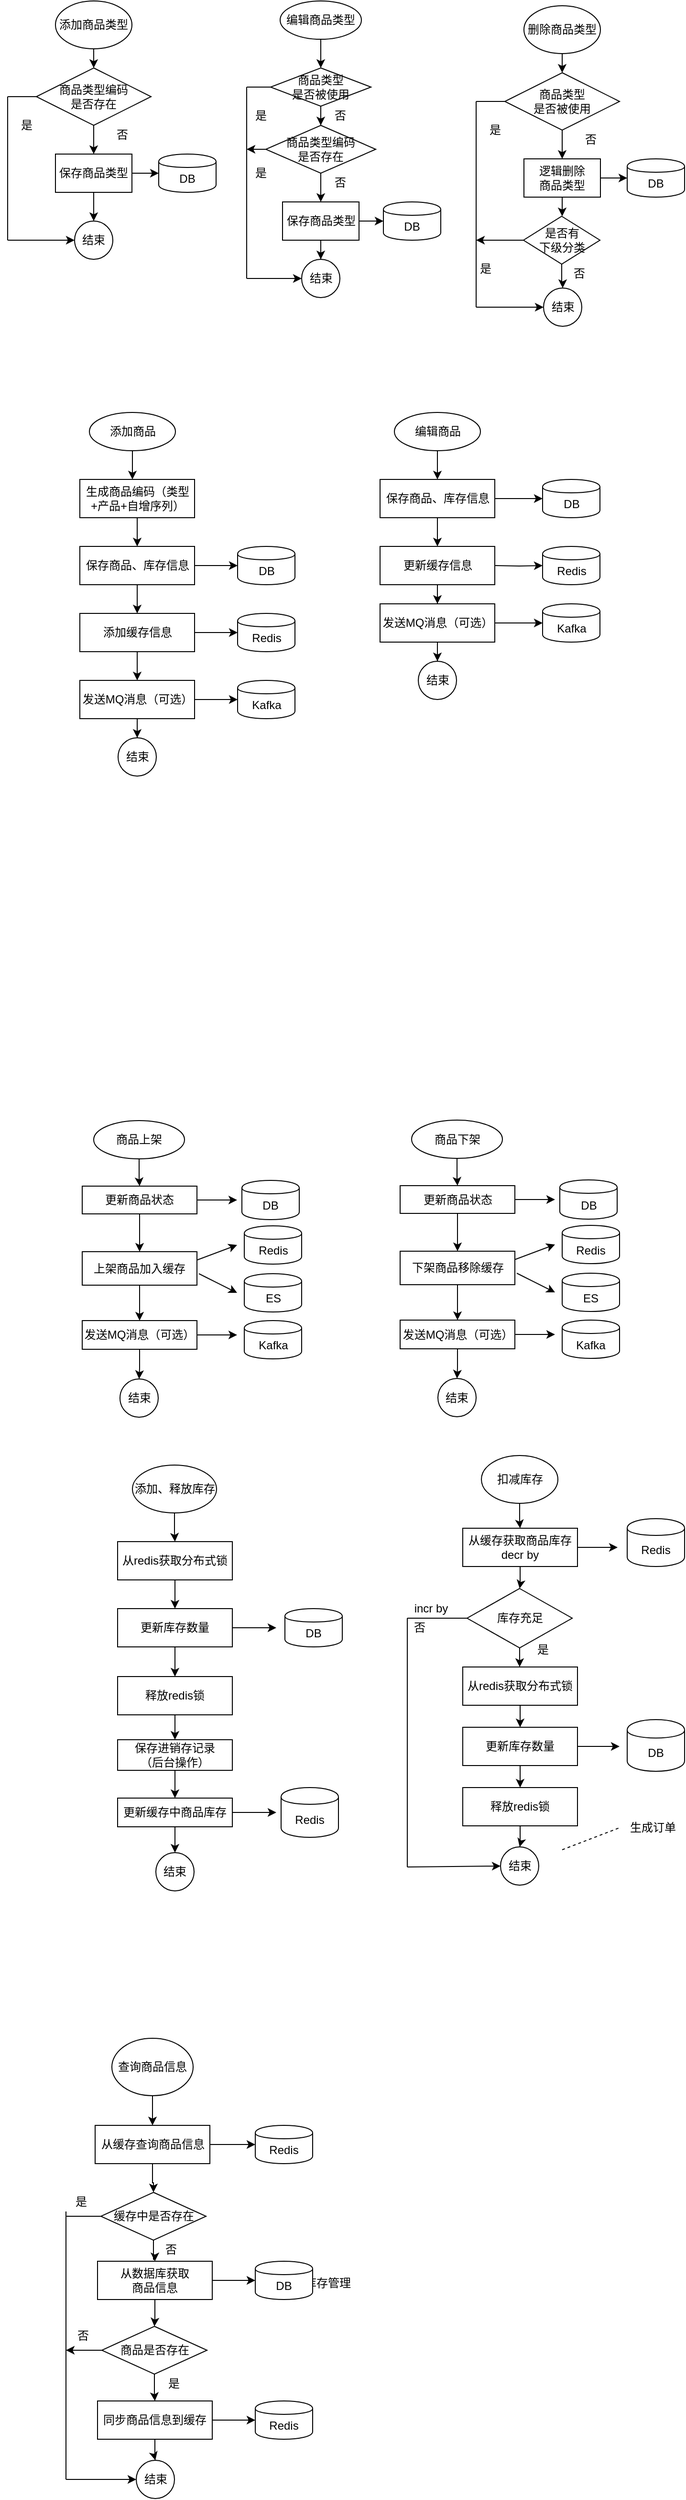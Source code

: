 <mxfile version="12.4.3" type="github" pages="1">
  <diagram id="3cYB_InZ-CpuRBHMG3al" name="Page-1">
    <mxGraphModel dx="868" dy="460" grid="1" gridSize="10" guides="1" tooltips="1" connect="1" arrows="1" fold="1" page="1" pageScale="1" pageWidth="827" pageHeight="1169" math="0" shadow="0">
      <root>
        <mxCell id="0"/>
        <mxCell id="1" parent="0"/>
        <mxCell id="PQt3_hAn9UpPP6wbzQMd-11" style="edgeStyle=orthogonalEdgeStyle;rounded=0;orthogonalLoop=1;jettySize=auto;html=1;exitX=0.5;exitY=1;exitDx=0;exitDy=0;entryX=0.5;entryY=0;entryDx=0;entryDy=0;" parent="1" edge="1">
          <mxGeometry relative="1" as="geometry">
            <mxPoint x="150.5" y="500" as="sourcePoint"/>
            <mxPoint x="150.5" y="530" as="targetPoint"/>
          </mxGeometry>
        </mxCell>
        <mxCell id="PQt3_hAn9UpPP6wbzQMd-4" value="添加商品" style="ellipse;whiteSpace=wrap;html=1;" parent="1" vertex="1">
          <mxGeometry x="105.5" y="460" width="90" height="40" as="geometry"/>
        </mxCell>
        <mxCell id="PQt3_hAn9UpPP6wbzQMd-20" style="edgeStyle=orthogonalEdgeStyle;rounded=0;orthogonalLoop=1;jettySize=auto;html=1;entryX=0;entryY=0.5;entryDx=0;entryDy=0;" parent="1" source="PQt3_hAn9UpPP6wbzQMd-7" target="PQt3_hAn9UpPP6wbzQMd-18" edge="1">
          <mxGeometry relative="1" as="geometry"/>
        </mxCell>
        <mxCell id="PQt3_hAn9UpPP6wbzQMd-22" style="edgeStyle=orthogonalEdgeStyle;rounded=0;orthogonalLoop=1;jettySize=auto;html=1;entryX=0.5;entryY=0;entryDx=0;entryDy=0;" parent="1" source="PQt3_hAn9UpPP6wbzQMd-7" target="PQt3_hAn9UpPP6wbzQMd-8" edge="1">
          <mxGeometry relative="1" as="geometry"/>
        </mxCell>
        <mxCell id="PQt3_hAn9UpPP6wbzQMd-7" value="保存商品、库存信息" style="rounded=0;whiteSpace=wrap;html=1;" parent="1" vertex="1">
          <mxGeometry x="95.5" y="600" width="120" height="40" as="geometry"/>
        </mxCell>
        <mxCell id="PQt3_hAn9UpPP6wbzQMd-21" style="edgeStyle=orthogonalEdgeStyle;rounded=0;orthogonalLoop=1;jettySize=auto;html=1;entryX=0;entryY=0.5;entryDx=0;entryDy=0;" parent="1" source="PQt3_hAn9UpPP6wbzQMd-8" target="PQt3_hAn9UpPP6wbzQMd-19" edge="1">
          <mxGeometry relative="1" as="geometry"/>
        </mxCell>
        <mxCell id="PQt3_hAn9UpPP6wbzQMd-150" style="edgeStyle=orthogonalEdgeStyle;rounded=0;orthogonalLoop=1;jettySize=auto;html=1;entryX=0.5;entryY=0;entryDx=0;entryDy=0;" parent="1" source="PQt3_hAn9UpPP6wbzQMd-8" target="PQt3_hAn9UpPP6wbzQMd-147" edge="1">
          <mxGeometry relative="1" as="geometry"/>
        </mxCell>
        <mxCell id="PQt3_hAn9UpPP6wbzQMd-8" value="添加缓存信息" style="rounded=0;whiteSpace=wrap;html=1;" parent="1" vertex="1">
          <mxGeometry x="95.5" y="670" width="120" height="40" as="geometry"/>
        </mxCell>
        <mxCell id="PQt3_hAn9UpPP6wbzQMd-9" value="结束" style="ellipse;whiteSpace=wrap;html=1;aspect=fixed;" parent="1" vertex="1">
          <mxGeometry x="135.5" y="800" width="40" height="40" as="geometry"/>
        </mxCell>
        <mxCell id="PQt3_hAn9UpPP6wbzQMd-18" value="DB" style="shape=cylinder;whiteSpace=wrap;html=1;boundedLbl=1;backgroundOutline=1;" parent="1" vertex="1">
          <mxGeometry x="260.5" y="600" width="60" height="40" as="geometry"/>
        </mxCell>
        <mxCell id="PQt3_hAn9UpPP6wbzQMd-19" value="Redis" style="shape=cylinder;whiteSpace=wrap;html=1;boundedLbl=1;backgroundOutline=1;" parent="1" vertex="1">
          <mxGeometry x="260.5" y="670" width="60" height="40" as="geometry"/>
        </mxCell>
        <mxCell id="PQt3_hAn9UpPP6wbzQMd-38" style="edgeStyle=orthogonalEdgeStyle;rounded=0;orthogonalLoop=1;jettySize=auto;html=1;exitX=0.5;exitY=1;exitDx=0;exitDy=0;entryX=0.5;entryY=0;entryDx=0;entryDy=0;" parent="1" source="PQt3_hAn9UpPP6wbzQMd-24" target="PQt3_hAn9UpPP6wbzQMd-25" edge="1">
          <mxGeometry relative="1" as="geometry"/>
        </mxCell>
        <mxCell id="PQt3_hAn9UpPP6wbzQMd-24" value="添加商品类型" style="ellipse;whiteSpace=wrap;html=1;" parent="1" vertex="1">
          <mxGeometry x="70" y="30" width="80" height="50" as="geometry"/>
        </mxCell>
        <mxCell id="PQt3_hAn9UpPP6wbzQMd-39" style="edgeStyle=orthogonalEdgeStyle;rounded=0;orthogonalLoop=1;jettySize=auto;html=1;entryX=0.5;entryY=0;entryDx=0;entryDy=0;" parent="1" source="PQt3_hAn9UpPP6wbzQMd-25" target="PQt3_hAn9UpPP6wbzQMd-28" edge="1">
          <mxGeometry relative="1" as="geometry"/>
        </mxCell>
        <mxCell id="PQt3_hAn9UpPP6wbzQMd-25" value="商品类型编码&lt;br&gt;是否存在" style="rhombus;whiteSpace=wrap;html=1;" parent="1" vertex="1">
          <mxGeometry x="50" y="100" width="120" height="60" as="geometry"/>
        </mxCell>
        <mxCell id="PQt3_hAn9UpPP6wbzQMd-40" style="edgeStyle=orthogonalEdgeStyle;rounded=0;orthogonalLoop=1;jettySize=auto;html=1;entryX=0.5;entryY=0;entryDx=0;entryDy=0;" parent="1" source="PQt3_hAn9UpPP6wbzQMd-28" target="PQt3_hAn9UpPP6wbzQMd-30" edge="1">
          <mxGeometry relative="1" as="geometry"/>
        </mxCell>
        <mxCell id="PQt3_hAn9UpPP6wbzQMd-50" style="edgeStyle=orthogonalEdgeStyle;rounded=0;orthogonalLoop=1;jettySize=auto;html=1;entryX=0;entryY=0.5;entryDx=0;entryDy=0;" parent="1" source="PQt3_hAn9UpPP6wbzQMd-28" target="PQt3_hAn9UpPP6wbzQMd-29" edge="1">
          <mxGeometry relative="1" as="geometry"/>
        </mxCell>
        <mxCell id="PQt3_hAn9UpPP6wbzQMd-28" value="保存商品类型" style="rounded=0;whiteSpace=wrap;html=1;" parent="1" vertex="1">
          <mxGeometry x="70" y="190" width="80" height="40" as="geometry"/>
        </mxCell>
        <mxCell id="PQt3_hAn9UpPP6wbzQMd-29" value="DB" style="shape=cylinder;whiteSpace=wrap;html=1;boundedLbl=1;backgroundOutline=1;" parent="1" vertex="1">
          <mxGeometry x="178" y="190" width="60" height="40" as="geometry"/>
        </mxCell>
        <mxCell id="PQt3_hAn9UpPP6wbzQMd-30" value="结束" style="ellipse;whiteSpace=wrap;html=1;aspect=fixed;" parent="1" vertex="1">
          <mxGeometry x="90" y="260" width="40" height="40" as="geometry"/>
        </mxCell>
        <mxCell id="PQt3_hAn9UpPP6wbzQMd-58" style="edgeStyle=orthogonalEdgeStyle;rounded=0;orthogonalLoop=1;jettySize=auto;html=1;entryX=0.5;entryY=0;entryDx=0;entryDy=0;" parent="1" source="PQt3_hAn9UpPP6wbzQMd-31" target="PQt3_hAn9UpPP6wbzQMd-32" edge="1">
          <mxGeometry relative="1" as="geometry"/>
        </mxCell>
        <mxCell id="PQt3_hAn9UpPP6wbzQMd-31" value="编辑商品类型" style="ellipse;whiteSpace=wrap;html=1;" parent="1" vertex="1">
          <mxGeometry x="305" y="30" width="85" height="40" as="geometry"/>
        </mxCell>
        <mxCell id="PQt3_hAn9UpPP6wbzQMd-59" style="edgeStyle=orthogonalEdgeStyle;rounded=0;orthogonalLoop=1;jettySize=auto;html=1;" parent="1" source="PQt3_hAn9UpPP6wbzQMd-32" target="PQt3_hAn9UpPP6wbzQMd-51" edge="1">
          <mxGeometry relative="1" as="geometry"/>
        </mxCell>
        <mxCell id="PQt3_hAn9UpPP6wbzQMd-32" value="商品类型&lt;br&gt;是否被使用" style="rhombus;whiteSpace=wrap;html=1;" parent="1" vertex="1">
          <mxGeometry x="295" y="100" width="105" height="40" as="geometry"/>
        </mxCell>
        <mxCell id="PQt3_hAn9UpPP6wbzQMd-42" value="" style="endArrow=none;html=1;" parent="1" edge="1">
          <mxGeometry width="50" height="50" relative="1" as="geometry">
            <mxPoint x="20" y="130" as="sourcePoint"/>
            <mxPoint x="50" y="130" as="targetPoint"/>
          </mxGeometry>
        </mxCell>
        <mxCell id="PQt3_hAn9UpPP6wbzQMd-43" value="" style="endArrow=none;html=1;" parent="1" edge="1">
          <mxGeometry width="50" height="50" relative="1" as="geometry">
            <mxPoint x="20" y="280" as="sourcePoint"/>
            <mxPoint x="20" y="130" as="targetPoint"/>
          </mxGeometry>
        </mxCell>
        <mxCell id="PQt3_hAn9UpPP6wbzQMd-45" value="" style="endArrow=classic;html=1;entryX=0;entryY=0.5;entryDx=0;entryDy=0;" parent="1" target="PQt3_hAn9UpPP6wbzQMd-30" edge="1">
          <mxGeometry width="50" height="50" relative="1" as="geometry">
            <mxPoint x="20" y="280" as="sourcePoint"/>
            <mxPoint x="90" y="290" as="targetPoint"/>
          </mxGeometry>
        </mxCell>
        <mxCell id="PQt3_hAn9UpPP6wbzQMd-48" value="是" style="text;html=1;strokeColor=none;fillColor=none;align=center;verticalAlign=middle;whiteSpace=wrap;rounded=0;" parent="1" vertex="1">
          <mxGeometry x="20" y="150" width="40" height="20" as="geometry"/>
        </mxCell>
        <mxCell id="PQt3_hAn9UpPP6wbzQMd-49" value="否" style="text;html=1;strokeColor=none;fillColor=none;align=center;verticalAlign=middle;whiteSpace=wrap;rounded=0;" parent="1" vertex="1">
          <mxGeometry x="120" y="160" width="40" height="20" as="geometry"/>
        </mxCell>
        <mxCell id="PQt3_hAn9UpPP6wbzQMd-63" style="edgeStyle=orthogonalEdgeStyle;rounded=0;orthogonalLoop=1;jettySize=auto;html=1;entryX=0.5;entryY=0;entryDx=0;entryDy=0;" parent="1" source="PQt3_hAn9UpPP6wbzQMd-51" target="PQt3_hAn9UpPP6wbzQMd-54" edge="1">
          <mxGeometry relative="1" as="geometry"/>
        </mxCell>
        <mxCell id="PQt3_hAn9UpPP6wbzQMd-51" value="商品类型编码&lt;br&gt;是否存在" style="rhombus;whiteSpace=wrap;html=1;" parent="1" vertex="1">
          <mxGeometry x="290" y="160" width="115" height="50" as="geometry"/>
        </mxCell>
        <mxCell id="PQt3_hAn9UpPP6wbzQMd-64" style="edgeStyle=orthogonalEdgeStyle;rounded=0;orthogonalLoop=1;jettySize=auto;html=1;entryX=0;entryY=0.5;entryDx=0;entryDy=0;" parent="1" source="PQt3_hAn9UpPP6wbzQMd-54" target="PQt3_hAn9UpPP6wbzQMd-55" edge="1">
          <mxGeometry relative="1" as="geometry"/>
        </mxCell>
        <mxCell id="PQt3_hAn9UpPP6wbzQMd-65" style="edgeStyle=orthogonalEdgeStyle;rounded=0;orthogonalLoop=1;jettySize=auto;html=1;entryX=0.5;entryY=0;entryDx=0;entryDy=0;" parent="1" source="PQt3_hAn9UpPP6wbzQMd-54" target="PQt3_hAn9UpPP6wbzQMd-56" edge="1">
          <mxGeometry relative="1" as="geometry"/>
        </mxCell>
        <mxCell id="PQt3_hAn9UpPP6wbzQMd-54" value="保存商品类型" style="rounded=0;whiteSpace=wrap;html=1;" parent="1" vertex="1">
          <mxGeometry x="307.5" y="240" width="80" height="40" as="geometry"/>
        </mxCell>
        <mxCell id="PQt3_hAn9UpPP6wbzQMd-55" value="DB" style="shape=cylinder;whiteSpace=wrap;html=1;boundedLbl=1;backgroundOutline=1;" parent="1" vertex="1">
          <mxGeometry x="413" y="240" width="60" height="40" as="geometry"/>
        </mxCell>
        <mxCell id="PQt3_hAn9UpPP6wbzQMd-56" value="结束" style="ellipse;whiteSpace=wrap;html=1;aspect=fixed;" parent="1" vertex="1">
          <mxGeometry x="327.5" y="300" width="40" height="40" as="geometry"/>
        </mxCell>
        <mxCell id="PQt3_hAn9UpPP6wbzQMd-68" value="" style="endArrow=none;html=1;entryX=0;entryY=0.5;entryDx=0;entryDy=0;" parent="1" target="PQt3_hAn9UpPP6wbzQMd-32" edge="1">
          <mxGeometry width="50" height="50" relative="1" as="geometry">
            <mxPoint x="270" y="120" as="sourcePoint"/>
            <mxPoint x="300" y="110" as="targetPoint"/>
          </mxGeometry>
        </mxCell>
        <mxCell id="PQt3_hAn9UpPP6wbzQMd-69" value="" style="endArrow=none;html=1;" parent="1" edge="1">
          <mxGeometry width="50" height="50" relative="1" as="geometry">
            <mxPoint x="270" y="320" as="sourcePoint"/>
            <mxPoint x="270" y="120" as="targetPoint"/>
          </mxGeometry>
        </mxCell>
        <mxCell id="PQt3_hAn9UpPP6wbzQMd-70" value="" style="endArrow=classic;html=1;entryX=0;entryY=0.5;entryDx=0;entryDy=0;" parent="1" target="PQt3_hAn9UpPP6wbzQMd-56" edge="1">
          <mxGeometry width="50" height="50" relative="1" as="geometry">
            <mxPoint x="270" y="320" as="sourcePoint"/>
            <mxPoint x="300" y="350" as="targetPoint"/>
          </mxGeometry>
        </mxCell>
        <mxCell id="PQt3_hAn9UpPP6wbzQMd-71" value="是" style="text;html=1;strokeColor=none;fillColor=none;align=center;verticalAlign=middle;whiteSpace=wrap;rounded=0;" parent="1" vertex="1">
          <mxGeometry x="265" y="140" width="40" height="20" as="geometry"/>
        </mxCell>
        <mxCell id="PQt3_hAn9UpPP6wbzQMd-72" value="" style="endArrow=classic;html=1;exitX=0;exitY=0.5;exitDx=0;exitDy=0;" parent="1" source="PQt3_hAn9UpPP6wbzQMd-51" edge="1">
          <mxGeometry width="50" height="50" relative="1" as="geometry">
            <mxPoint x="210" y="340" as="sourcePoint"/>
            <mxPoint x="270" y="185" as="targetPoint"/>
          </mxGeometry>
        </mxCell>
        <mxCell id="PQt3_hAn9UpPP6wbzQMd-73" value="是" style="text;html=1;strokeColor=none;fillColor=none;align=center;verticalAlign=middle;whiteSpace=wrap;rounded=0;" parent="1" vertex="1">
          <mxGeometry x="265" y="200" width="40" height="20" as="geometry"/>
        </mxCell>
        <mxCell id="PQt3_hAn9UpPP6wbzQMd-74" value="否" style="text;html=1;strokeColor=none;fillColor=none;align=center;verticalAlign=middle;whiteSpace=wrap;rounded=0;" parent="1" vertex="1">
          <mxGeometry x="347.5" y="140" width="40" height="20" as="geometry"/>
        </mxCell>
        <mxCell id="PQt3_hAn9UpPP6wbzQMd-75" value="否" style="text;html=1;strokeColor=none;fillColor=none;align=center;verticalAlign=middle;whiteSpace=wrap;rounded=0;" parent="1" vertex="1">
          <mxGeometry x="347.5" y="210" width="40" height="20" as="geometry"/>
        </mxCell>
        <mxCell id="PQt3_hAn9UpPP6wbzQMd-76" style="edgeStyle=orthogonalEdgeStyle;rounded=0;orthogonalLoop=1;jettySize=auto;html=1;exitX=0.5;exitY=1;exitDx=0;exitDy=0;entryX=0.5;entryY=0;entryDx=0;entryDy=0;" parent="1" source="PQt3_hAn9UpPP6wbzQMd-77" target="PQt3_hAn9UpPP6wbzQMd-79" edge="1">
          <mxGeometry relative="1" as="geometry"/>
        </mxCell>
        <mxCell id="PQt3_hAn9UpPP6wbzQMd-77" value="删除商品类型" style="ellipse;whiteSpace=wrap;html=1;" parent="1" vertex="1">
          <mxGeometry x="560" y="35" width="80" height="50" as="geometry"/>
        </mxCell>
        <mxCell id="PQt3_hAn9UpPP6wbzQMd-78" style="edgeStyle=orthogonalEdgeStyle;rounded=0;orthogonalLoop=1;jettySize=auto;html=1;entryX=0.5;entryY=0;entryDx=0;entryDy=0;" parent="1" source="PQt3_hAn9UpPP6wbzQMd-79" target="PQt3_hAn9UpPP6wbzQMd-82" edge="1">
          <mxGeometry relative="1" as="geometry"/>
        </mxCell>
        <mxCell id="PQt3_hAn9UpPP6wbzQMd-79" value="商品类型&lt;br&gt;是否被使用" style="rhombus;whiteSpace=wrap;html=1;" parent="1" vertex="1">
          <mxGeometry x="540" y="105" width="120" height="60" as="geometry"/>
        </mxCell>
        <mxCell id="PQt3_hAn9UpPP6wbzQMd-81" style="edgeStyle=orthogonalEdgeStyle;rounded=0;orthogonalLoop=1;jettySize=auto;html=1;entryX=0;entryY=0.5;entryDx=0;entryDy=0;" parent="1" source="PQt3_hAn9UpPP6wbzQMd-82" target="PQt3_hAn9UpPP6wbzQMd-83" edge="1">
          <mxGeometry relative="1" as="geometry"/>
        </mxCell>
        <mxCell id="ieRYBS59yE_3dTGV9-qu-7" style="edgeStyle=orthogonalEdgeStyle;rounded=0;orthogonalLoop=1;jettySize=auto;html=1;entryX=0.5;entryY=0;entryDx=0;entryDy=0;" edge="1" parent="1" source="PQt3_hAn9UpPP6wbzQMd-82" target="ieRYBS59yE_3dTGV9-qu-1">
          <mxGeometry relative="1" as="geometry"/>
        </mxCell>
        <mxCell id="PQt3_hAn9UpPP6wbzQMd-82" value="逻辑删除&lt;br&gt;商品类型" style="rounded=0;whiteSpace=wrap;html=1;" parent="1" vertex="1">
          <mxGeometry x="560" y="195" width="80" height="40" as="geometry"/>
        </mxCell>
        <mxCell id="PQt3_hAn9UpPP6wbzQMd-83" value="DB" style="shape=cylinder;whiteSpace=wrap;html=1;boundedLbl=1;backgroundOutline=1;" parent="1" vertex="1">
          <mxGeometry x="668" y="195" width="60" height="40" as="geometry"/>
        </mxCell>
        <mxCell id="PQt3_hAn9UpPP6wbzQMd-84" value="结束" style="ellipse;whiteSpace=wrap;html=1;aspect=fixed;" parent="1" vertex="1">
          <mxGeometry x="580.5" y="330" width="40" height="40" as="geometry"/>
        </mxCell>
        <mxCell id="PQt3_hAn9UpPP6wbzQMd-85" value="" style="endArrow=none;html=1;" parent="1" edge="1">
          <mxGeometry width="50" height="50" relative="1" as="geometry">
            <mxPoint x="510" y="135" as="sourcePoint"/>
            <mxPoint x="540" y="135" as="targetPoint"/>
          </mxGeometry>
        </mxCell>
        <mxCell id="PQt3_hAn9UpPP6wbzQMd-86" value="" style="endArrow=none;html=1;" parent="1" edge="1">
          <mxGeometry width="50" height="50" relative="1" as="geometry">
            <mxPoint x="510" y="350" as="sourcePoint"/>
            <mxPoint x="510" y="135" as="targetPoint"/>
          </mxGeometry>
        </mxCell>
        <mxCell id="PQt3_hAn9UpPP6wbzQMd-87" value="" style="endArrow=classic;html=1;entryX=0;entryY=0.5;entryDx=0;entryDy=0;" parent="1" target="PQt3_hAn9UpPP6wbzQMd-84" edge="1">
          <mxGeometry width="50" height="50" relative="1" as="geometry">
            <mxPoint x="510" y="350" as="sourcePoint"/>
            <mxPoint x="580" y="295" as="targetPoint"/>
          </mxGeometry>
        </mxCell>
        <mxCell id="PQt3_hAn9UpPP6wbzQMd-88" value="是" style="text;html=1;strokeColor=none;fillColor=none;align=center;verticalAlign=middle;whiteSpace=wrap;rounded=0;" parent="1" vertex="1">
          <mxGeometry x="510" y="155" width="40" height="20" as="geometry"/>
        </mxCell>
        <mxCell id="PQt3_hAn9UpPP6wbzQMd-89" value="否" style="text;html=1;strokeColor=none;fillColor=none;align=center;verticalAlign=middle;whiteSpace=wrap;rounded=0;" parent="1" vertex="1">
          <mxGeometry x="610" y="165" width="40" height="20" as="geometry"/>
        </mxCell>
        <mxCell id="ieRYBS59yE_3dTGV9-qu-11" style="edgeStyle=orthogonalEdgeStyle;rounded=0;orthogonalLoop=1;jettySize=auto;html=1;entryX=0.5;entryY=0;entryDx=0;entryDy=0;" edge="1" parent="1" source="PQt3_hAn9UpPP6wbzQMd-112" target="PQt3_hAn9UpPP6wbzQMd-132">
          <mxGeometry relative="1" as="geometry"/>
        </mxCell>
        <mxCell id="PQt3_hAn9UpPP6wbzQMd-112" value="编辑商品" style="ellipse;whiteSpace=wrap;html=1;" parent="1" vertex="1">
          <mxGeometry x="424.5" y="460" width="90" height="40" as="geometry"/>
        </mxCell>
        <mxCell id="PQt3_hAn9UpPP6wbzQMd-121" style="edgeStyle=orthogonalEdgeStyle;rounded=0;orthogonalLoop=1;jettySize=auto;html=1;entryX=0;entryY=0.5;entryDx=0;entryDy=0;" parent="1" target="PQt3_hAn9UpPP6wbzQMd-126" edge="1">
          <mxGeometry relative="1" as="geometry">
            <mxPoint x="529.5" y="620" as="sourcePoint"/>
          </mxGeometry>
        </mxCell>
        <mxCell id="PQt3_hAn9UpPP6wbzQMd-124" value="结束" style="ellipse;whiteSpace=wrap;html=1;aspect=fixed;" parent="1" vertex="1">
          <mxGeometry x="449.5" y="720" width="40" height="40" as="geometry"/>
        </mxCell>
        <mxCell id="PQt3_hAn9UpPP6wbzQMd-125" value="DB" style="shape=cylinder;whiteSpace=wrap;html=1;boundedLbl=1;backgroundOutline=1;" parent="1" vertex="1">
          <mxGeometry x="579.5" y="530" width="60" height="40" as="geometry"/>
        </mxCell>
        <mxCell id="PQt3_hAn9UpPP6wbzQMd-126" value="Redis" style="shape=cylinder;whiteSpace=wrap;html=1;boundedLbl=1;backgroundOutline=1;" parent="1" vertex="1">
          <mxGeometry x="579.5" y="600" width="60" height="40" as="geometry"/>
        </mxCell>
        <mxCell id="PQt3_hAn9UpPP6wbzQMd-138" style="edgeStyle=orthogonalEdgeStyle;rounded=0;orthogonalLoop=1;jettySize=auto;html=1;entryX=0.5;entryY=0;entryDx=0;entryDy=0;" parent="1" source="PQt3_hAn9UpPP6wbzQMd-132" target="PQt3_hAn9UpPP6wbzQMd-133" edge="1">
          <mxGeometry relative="1" as="geometry"/>
        </mxCell>
        <mxCell id="PQt3_hAn9UpPP6wbzQMd-139" style="edgeStyle=orthogonalEdgeStyle;rounded=0;orthogonalLoop=1;jettySize=auto;html=1;entryX=0;entryY=0.5;entryDx=0;entryDy=0;" parent="1" source="PQt3_hAn9UpPP6wbzQMd-132" target="PQt3_hAn9UpPP6wbzQMd-125" edge="1">
          <mxGeometry relative="1" as="geometry"/>
        </mxCell>
        <mxCell id="PQt3_hAn9UpPP6wbzQMd-132" value="保存商品、库存信息" style="rounded=0;whiteSpace=wrap;html=1;" parent="1" vertex="1">
          <mxGeometry x="409.5" y="530" width="120" height="40" as="geometry"/>
        </mxCell>
        <mxCell id="PQt3_hAn9UpPP6wbzQMd-158" style="edgeStyle=orthogonalEdgeStyle;rounded=0;orthogonalLoop=1;jettySize=auto;html=1;entryX=0.5;entryY=0;entryDx=0;entryDy=0;" parent="1" source="PQt3_hAn9UpPP6wbzQMd-133" target="PQt3_hAn9UpPP6wbzQMd-155" edge="1">
          <mxGeometry relative="1" as="geometry"/>
        </mxCell>
        <mxCell id="PQt3_hAn9UpPP6wbzQMd-133" value="更新缓存信息" style="rounded=0;whiteSpace=wrap;html=1;" parent="1" vertex="1">
          <mxGeometry x="409.5" y="600" width="120" height="40" as="geometry"/>
        </mxCell>
        <mxCell id="PQt3_hAn9UpPP6wbzQMd-149" style="edgeStyle=orthogonalEdgeStyle;rounded=0;orthogonalLoop=1;jettySize=auto;html=1;exitX=1;exitY=0.5;exitDx=0;exitDy=0;entryX=0;entryY=0.5;entryDx=0;entryDy=0;" parent="1" source="PQt3_hAn9UpPP6wbzQMd-147" target="PQt3_hAn9UpPP6wbzQMd-148" edge="1">
          <mxGeometry relative="1" as="geometry"/>
        </mxCell>
        <mxCell id="PQt3_hAn9UpPP6wbzQMd-154" style="edgeStyle=orthogonalEdgeStyle;rounded=0;orthogonalLoop=1;jettySize=auto;html=1;entryX=0.5;entryY=0;entryDx=0;entryDy=0;" parent="1" source="PQt3_hAn9UpPP6wbzQMd-147" target="PQt3_hAn9UpPP6wbzQMd-9" edge="1">
          <mxGeometry relative="1" as="geometry"/>
        </mxCell>
        <mxCell id="PQt3_hAn9UpPP6wbzQMd-147" value="发送MQ消息（可选）" style="rounded=0;whiteSpace=wrap;html=1;" parent="1" vertex="1">
          <mxGeometry x="95.5" y="740" width="120" height="40" as="geometry"/>
        </mxCell>
        <mxCell id="PQt3_hAn9UpPP6wbzQMd-148" value="Kafka" style="shape=cylinder;whiteSpace=wrap;html=1;boundedLbl=1;backgroundOutline=1;" parent="1" vertex="1">
          <mxGeometry x="260.5" y="740" width="60" height="40" as="geometry"/>
        </mxCell>
        <mxCell id="PQt3_hAn9UpPP6wbzQMd-157" style="edgeStyle=orthogonalEdgeStyle;rounded=0;orthogonalLoop=1;jettySize=auto;html=1;entryX=0;entryY=0.5;entryDx=0;entryDy=0;" parent="1" source="PQt3_hAn9UpPP6wbzQMd-155" target="PQt3_hAn9UpPP6wbzQMd-156" edge="1">
          <mxGeometry relative="1" as="geometry"/>
        </mxCell>
        <mxCell id="PQt3_hAn9UpPP6wbzQMd-159" style="edgeStyle=orthogonalEdgeStyle;rounded=0;orthogonalLoop=1;jettySize=auto;html=1;entryX=0.5;entryY=0;entryDx=0;entryDy=0;" parent="1" source="PQt3_hAn9UpPP6wbzQMd-155" target="PQt3_hAn9UpPP6wbzQMd-124" edge="1">
          <mxGeometry relative="1" as="geometry"/>
        </mxCell>
        <mxCell id="PQt3_hAn9UpPP6wbzQMd-155" value="发送MQ消息（可选）" style="rounded=0;whiteSpace=wrap;html=1;" parent="1" vertex="1">
          <mxGeometry x="409.5" y="660" width="120" height="40" as="geometry"/>
        </mxCell>
        <mxCell id="PQt3_hAn9UpPP6wbzQMd-156" value="Kafka" style="shape=cylinder;whiteSpace=wrap;html=1;boundedLbl=1;backgroundOutline=1;" parent="1" vertex="1">
          <mxGeometry x="579.5" y="660" width="60" height="40" as="geometry"/>
        </mxCell>
        <mxCell id="ieRYBS59yE_3dTGV9-qu-15" style="edgeStyle=orthogonalEdgeStyle;rounded=0;orthogonalLoop=1;jettySize=auto;html=1;entryX=0.5;entryY=0;entryDx=0;entryDy=0;" edge="1" parent="1" source="PQt3_hAn9UpPP6wbzQMd-161" target="ieRYBS59yE_3dTGV9-qu-12">
          <mxGeometry relative="1" as="geometry"/>
        </mxCell>
        <mxCell id="PQt3_hAn9UpPP6wbzQMd-161" value="商品上架" style="ellipse;whiteSpace=wrap;html=1;" parent="1" vertex="1">
          <mxGeometry x="110" y="1200" width="95" height="40" as="geometry"/>
        </mxCell>
        <mxCell id="PQt3_hAn9UpPP6wbzQMd-165" value="DB" style="shape=cylinder;whiteSpace=wrap;html=1;boundedLbl=1;backgroundOutline=1;" parent="1" vertex="1">
          <mxGeometry x="265" y="1262.5" width="60" height="41" as="geometry"/>
        </mxCell>
        <mxCell id="PQt3_hAn9UpPP6wbzQMd-166" value="结束" style="ellipse;whiteSpace=wrap;html=1;aspect=fixed;" parent="1" vertex="1">
          <mxGeometry x="137.5" y="1470" width="40" height="40" as="geometry"/>
        </mxCell>
        <mxCell id="ieRYBS59yE_3dTGV9-qu-17" style="edgeStyle=orthogonalEdgeStyle;rounded=0;orthogonalLoop=1;jettySize=auto;html=1;entryX=0.5;entryY=0;entryDx=0;entryDy=0;" edge="1" parent="1" source="PQt3_hAn9UpPP6wbzQMd-200" target="PQt3_hAn9UpPP6wbzQMd-201">
          <mxGeometry relative="1" as="geometry"/>
        </mxCell>
        <mxCell id="PQt3_hAn9UpPP6wbzQMd-200" value="上架商品加入缓存" style="rounded=0;whiteSpace=wrap;html=1;" parent="1" vertex="1">
          <mxGeometry x="98" y="1337" width="120" height="35" as="geometry"/>
        </mxCell>
        <mxCell id="ieRYBS59yE_3dTGV9-qu-18" style="edgeStyle=orthogonalEdgeStyle;rounded=0;orthogonalLoop=1;jettySize=auto;html=1;entryX=0.5;entryY=0;entryDx=0;entryDy=0;" edge="1" parent="1" source="PQt3_hAn9UpPP6wbzQMd-201" target="PQt3_hAn9UpPP6wbzQMd-166">
          <mxGeometry relative="1" as="geometry"/>
        </mxCell>
        <mxCell id="ieRYBS59yE_3dTGV9-qu-20" style="edgeStyle=orthogonalEdgeStyle;rounded=0;orthogonalLoop=1;jettySize=auto;html=1;" edge="1" parent="1" source="PQt3_hAn9UpPP6wbzQMd-201">
          <mxGeometry relative="1" as="geometry">
            <mxPoint x="260" y="1424" as="targetPoint"/>
          </mxGeometry>
        </mxCell>
        <mxCell id="PQt3_hAn9UpPP6wbzQMd-201" value="发送MQ消息（可选）" style="rounded=0;whiteSpace=wrap;html=1;" parent="1" vertex="1">
          <mxGeometry x="98" y="1409" width="120" height="30" as="geometry"/>
        </mxCell>
        <mxCell id="PQt3_hAn9UpPP6wbzQMd-203" value="Redis" style="shape=cylinder;whiteSpace=wrap;html=1;boundedLbl=1;backgroundOutline=1;" parent="1" vertex="1">
          <mxGeometry x="267.5" y="1310" width="60" height="40" as="geometry"/>
        </mxCell>
        <mxCell id="PQt3_hAn9UpPP6wbzQMd-204" value="Kafka" style="shape=cylinder;whiteSpace=wrap;html=1;boundedLbl=1;backgroundOutline=1;" parent="1" vertex="1">
          <mxGeometry x="267.5" y="1409" width="60" height="40" as="geometry"/>
        </mxCell>
        <mxCell id="PQt3_hAn9UpPP6wbzQMd-279" style="edgeStyle=orthogonalEdgeStyle;rounded=0;orthogonalLoop=1;jettySize=auto;html=1;entryX=0.5;entryY=0;entryDx=0;entryDy=0;" parent="1" source="PQt3_hAn9UpPP6wbzQMd-273" target="PQt3_hAn9UpPP6wbzQMd-274" edge="1">
          <mxGeometry relative="1" as="geometry"/>
        </mxCell>
        <mxCell id="PQt3_hAn9UpPP6wbzQMd-273" value="添加、释放库存" style="ellipse;whiteSpace=wrap;html=1;" parent="1" vertex="1">
          <mxGeometry x="150.5" y="1560" width="88" height="50" as="geometry"/>
        </mxCell>
        <mxCell id="PQt3_hAn9UpPP6wbzQMd-280" style="edgeStyle=orthogonalEdgeStyle;rounded=0;orthogonalLoop=1;jettySize=auto;html=1;entryX=0.5;entryY=0;entryDx=0;entryDy=0;" parent="1" source="PQt3_hAn9UpPP6wbzQMd-274" target="PQt3_hAn9UpPP6wbzQMd-275" edge="1">
          <mxGeometry relative="1" as="geometry"/>
        </mxCell>
        <mxCell id="PQt3_hAn9UpPP6wbzQMd-274" value="从redis获取分布式锁" style="rounded=0;whiteSpace=wrap;html=1;" parent="1" vertex="1">
          <mxGeometry x="135" y="1640" width="120" height="40" as="geometry"/>
        </mxCell>
        <mxCell id="PQt3_hAn9UpPP6wbzQMd-293" style="edgeStyle=orthogonalEdgeStyle;rounded=0;orthogonalLoop=1;jettySize=auto;html=1;" parent="1" source="PQt3_hAn9UpPP6wbzQMd-275" edge="1">
          <mxGeometry relative="1" as="geometry">
            <mxPoint x="301" y="1730" as="targetPoint"/>
          </mxGeometry>
        </mxCell>
        <mxCell id="ieRYBS59yE_3dTGV9-qu-47" style="edgeStyle=orthogonalEdgeStyle;rounded=0;orthogonalLoop=1;jettySize=auto;html=1;entryX=0.5;entryY=0;entryDx=0;entryDy=0;" edge="1" parent="1" source="PQt3_hAn9UpPP6wbzQMd-275" target="ieRYBS59yE_3dTGV9-qu-46">
          <mxGeometry relative="1" as="geometry"/>
        </mxCell>
        <mxCell id="PQt3_hAn9UpPP6wbzQMd-275" value="更新库存数量" style="rounded=0;whiteSpace=wrap;html=1;" parent="1" vertex="1">
          <mxGeometry x="135" y="1710" width="120" height="40" as="geometry"/>
        </mxCell>
        <mxCell id="PQt3_hAn9UpPP6wbzQMd-283" style="edgeStyle=orthogonalEdgeStyle;rounded=0;orthogonalLoop=1;jettySize=auto;html=1;entryX=0.5;entryY=0;entryDx=0;entryDy=0;" parent="1" source="PQt3_hAn9UpPP6wbzQMd-277" target="PQt3_hAn9UpPP6wbzQMd-278" edge="1">
          <mxGeometry relative="1" as="geometry"/>
        </mxCell>
        <mxCell id="PQt3_hAn9UpPP6wbzQMd-294" style="edgeStyle=orthogonalEdgeStyle;rounded=0;orthogonalLoop=1;jettySize=auto;html=1;" parent="1" source="PQt3_hAn9UpPP6wbzQMd-277" edge="1">
          <mxGeometry relative="1" as="geometry">
            <mxPoint x="301" y="1923" as="targetPoint"/>
          </mxGeometry>
        </mxCell>
        <mxCell id="PQt3_hAn9UpPP6wbzQMd-277" value="更新缓存中商品库存" style="rounded=0;whiteSpace=wrap;html=1;" parent="1" vertex="1">
          <mxGeometry x="135" y="1908" width="120" height="30" as="geometry"/>
        </mxCell>
        <mxCell id="PQt3_hAn9UpPP6wbzQMd-278" value="结束" style="ellipse;whiteSpace=wrap;html=1;aspect=fixed;" parent="1" vertex="1">
          <mxGeometry x="175" y="1965" width="40" height="40" as="geometry"/>
        </mxCell>
        <mxCell id="PQt3_hAn9UpPP6wbzQMd-284" value="DB" style="shape=cylinder;whiteSpace=wrap;html=1;boundedLbl=1;backgroundOutline=1;" parent="1" vertex="1">
          <mxGeometry x="310" y="1710" width="60" height="40" as="geometry"/>
        </mxCell>
        <mxCell id="PQt3_hAn9UpPP6wbzQMd-285" value="Redis" style="shape=cylinder;whiteSpace=wrap;html=1;boundedLbl=1;backgroundOutline=1;" parent="1" vertex="1">
          <mxGeometry x="306" y="1897" width="60" height="52" as="geometry"/>
        </mxCell>
        <mxCell id="PQt3_hAn9UpPP6wbzQMd-305" style="edgeStyle=orthogonalEdgeStyle;rounded=0;orthogonalLoop=1;jettySize=auto;html=1;entryX=0.5;entryY=0;entryDx=0;entryDy=0;" parent="1" source="PQt3_hAn9UpPP6wbzQMd-295" target="PQt3_hAn9UpPP6wbzQMd-300" edge="1">
          <mxGeometry relative="1" as="geometry"/>
        </mxCell>
        <mxCell id="PQt3_hAn9UpPP6wbzQMd-295" value="扣减库存" style="ellipse;whiteSpace=wrap;html=1;" parent="1" vertex="1">
          <mxGeometry x="515.5" y="1550" width="80" height="50" as="geometry"/>
        </mxCell>
        <mxCell id="PQt3_hAn9UpPP6wbzQMd-299" style="edgeStyle=orthogonalEdgeStyle;rounded=0;orthogonalLoop=1;jettySize=auto;html=1;" parent="1" source="PQt3_hAn9UpPP6wbzQMd-297" target="PQt3_hAn9UpPP6wbzQMd-277" edge="1">
          <mxGeometry relative="1" as="geometry"/>
        </mxCell>
        <mxCell id="PQt3_hAn9UpPP6wbzQMd-297" value="保存进销存记录&lt;br&gt;（后台操作）" style="rounded=0;whiteSpace=wrap;html=1;" parent="1" vertex="1">
          <mxGeometry x="135" y="1847" width="120" height="32" as="geometry"/>
        </mxCell>
        <mxCell id="PQt3_hAn9UpPP6wbzQMd-306" style="edgeStyle=orthogonalEdgeStyle;rounded=0;orthogonalLoop=1;jettySize=auto;html=1;entryX=0.5;entryY=0;entryDx=0;entryDy=0;" parent="1" source="PQt3_hAn9UpPP6wbzQMd-300" target="PQt3_hAn9UpPP6wbzQMd-301" edge="1">
          <mxGeometry relative="1" as="geometry"/>
        </mxCell>
        <mxCell id="PQt3_hAn9UpPP6wbzQMd-331" style="edgeStyle=orthogonalEdgeStyle;rounded=0;orthogonalLoop=1;jettySize=auto;html=1;" parent="1" source="PQt3_hAn9UpPP6wbzQMd-300" edge="1">
          <mxGeometry relative="1" as="geometry">
            <mxPoint x="658" y="1646" as="targetPoint"/>
          </mxGeometry>
        </mxCell>
        <mxCell id="PQt3_hAn9UpPP6wbzQMd-300" value="从缓存获取商品库存&lt;br&gt;decr by" style="rounded=0;whiteSpace=wrap;html=1;" parent="1" vertex="1">
          <mxGeometry x="496" y="1626" width="120" height="40" as="geometry"/>
        </mxCell>
        <mxCell id="ieRYBS59yE_3dTGV9-qu-50" style="edgeStyle=orthogonalEdgeStyle;rounded=0;orthogonalLoop=1;jettySize=auto;html=1;entryX=0.5;entryY=0;entryDx=0;entryDy=0;" edge="1" parent="1" source="PQt3_hAn9UpPP6wbzQMd-301" target="PQt3_hAn9UpPP6wbzQMd-303">
          <mxGeometry relative="1" as="geometry"/>
        </mxCell>
        <mxCell id="PQt3_hAn9UpPP6wbzQMd-301" value="库存充足" style="rhombus;whiteSpace=wrap;html=1;" parent="1" vertex="1">
          <mxGeometry x="500.5" y="1689" width="110" height="62" as="geometry"/>
        </mxCell>
        <mxCell id="ieRYBS59yE_3dTGV9-qu-51" style="edgeStyle=orthogonalEdgeStyle;rounded=0;orthogonalLoop=1;jettySize=auto;html=1;entryX=0.5;entryY=0;entryDx=0;entryDy=0;" edge="1" parent="1" source="PQt3_hAn9UpPP6wbzQMd-303" target="ieRYBS59yE_3dTGV9-qu-49">
          <mxGeometry relative="1" as="geometry"/>
        </mxCell>
        <mxCell id="PQt3_hAn9UpPP6wbzQMd-303" value="从redis获取分布式锁" style="rounded=0;whiteSpace=wrap;html=1;" parent="1" vertex="1">
          <mxGeometry x="496" y="1771" width="120" height="40" as="geometry"/>
        </mxCell>
        <mxCell id="ieRYBS59yE_3dTGV9-qu-53" style="edgeStyle=orthogonalEdgeStyle;rounded=0;orthogonalLoop=1;jettySize=auto;html=1;entryX=0.5;entryY=0;entryDx=0;entryDy=0;" edge="1" parent="1" source="PQt3_hAn9UpPP6wbzQMd-304" target="PQt3_hAn9UpPP6wbzQMd-311">
          <mxGeometry relative="1" as="geometry"/>
        </mxCell>
        <mxCell id="PQt3_hAn9UpPP6wbzQMd-304" value="释放redis锁" style="rounded=0;whiteSpace=wrap;html=1;" parent="1" vertex="1">
          <mxGeometry x="496" y="1897" width="120" height="40" as="geometry"/>
        </mxCell>
        <mxCell id="PQt3_hAn9UpPP6wbzQMd-310" value="" style="endArrow=none;html=1;entryX=0;entryY=0.5;entryDx=0;entryDy=0;" parent="1" target="PQt3_hAn9UpPP6wbzQMd-301" edge="1">
          <mxGeometry width="50" height="50" relative="1" as="geometry">
            <mxPoint x="438" y="1720" as="sourcePoint"/>
            <mxPoint x="468" y="1700" as="targetPoint"/>
          </mxGeometry>
        </mxCell>
        <mxCell id="PQt3_hAn9UpPP6wbzQMd-311" value="结束" style="ellipse;whiteSpace=wrap;html=1;aspect=fixed;" parent="1" vertex="1">
          <mxGeometry x="535.5" y="1959" width="40" height="40" as="geometry"/>
        </mxCell>
        <mxCell id="PQt3_hAn9UpPP6wbzQMd-313" value="" style="endArrow=none;html=1;" parent="1" edge="1">
          <mxGeometry width="50" height="50" relative="1" as="geometry">
            <mxPoint x="438" y="1980" as="sourcePoint"/>
            <mxPoint x="438" y="1720" as="targetPoint"/>
          </mxGeometry>
        </mxCell>
        <mxCell id="PQt3_hAn9UpPP6wbzQMd-314" value="" style="endArrow=classic;html=1;entryX=0;entryY=0.5;entryDx=0;entryDy=0;" parent="1" target="PQt3_hAn9UpPP6wbzQMd-311" edge="1">
          <mxGeometry width="50" height="50" relative="1" as="geometry">
            <mxPoint x="438" y="1980" as="sourcePoint"/>
            <mxPoint x="498" y="2120" as="targetPoint"/>
          </mxGeometry>
        </mxCell>
        <mxCell id="PQt3_hAn9UpPP6wbzQMd-315" value="否" style="text;html=1;strokeColor=none;fillColor=none;align=center;verticalAlign=middle;whiteSpace=wrap;rounded=0;" parent="1" vertex="1">
          <mxGeometry x="431" y="1720" width="40" height="20" as="geometry"/>
        </mxCell>
        <mxCell id="PQt3_hAn9UpPP6wbzQMd-320" value="Redis" style="shape=cylinder;whiteSpace=wrap;html=1;boundedLbl=1;backgroundOutline=1;" parent="1" vertex="1">
          <mxGeometry x="668" y="1616" width="60" height="50" as="geometry"/>
        </mxCell>
        <mxCell id="PQt3_hAn9UpPP6wbzQMd-321" value="DB" style="shape=cylinder;whiteSpace=wrap;html=1;boundedLbl=1;backgroundOutline=1;" parent="1" vertex="1">
          <mxGeometry x="668" y="1826" width="60" height="54" as="geometry"/>
        </mxCell>
        <mxCell id="PQt3_hAn9UpPP6wbzQMd-333" value="生成订单" style="text;html=1;strokeColor=none;fillColor=none;align=center;verticalAlign=middle;whiteSpace=wrap;rounded=0;" parent="1" vertex="1">
          <mxGeometry x="670" y="1929" width="50" height="20" as="geometry"/>
        </mxCell>
        <mxCell id="PQt3_hAn9UpPP6wbzQMd-341" value="" style="endArrow=none;dashed=1;html=1;exitX=0.75;exitY=1;exitDx=0;exitDy=0;" parent="1" edge="1">
          <mxGeometry width="50" height="50" relative="1" as="geometry">
            <mxPoint x="600" y="1962" as="sourcePoint"/>
            <mxPoint x="660" y="1939" as="targetPoint"/>
          </mxGeometry>
        </mxCell>
        <mxCell id="PQt3_hAn9UpPP6wbzQMd-342" value="库存管理" style="text;html=1;strokeColor=none;fillColor=none;align=center;verticalAlign=middle;whiteSpace=wrap;rounded=0;" parent="1" vertex="1">
          <mxGeometry x="310" y="2390" width="90" height="50" as="geometry"/>
        </mxCell>
        <mxCell id="PQt3_hAn9UpPP6wbzQMd-355" style="edgeStyle=orthogonalEdgeStyle;rounded=0;orthogonalLoop=1;jettySize=auto;html=1;entryX=0.5;entryY=0;entryDx=0;entryDy=0;" parent="1" source="PQt3_hAn9UpPP6wbzQMd-347" target="PQt3_hAn9UpPP6wbzQMd-349" edge="1">
          <mxGeometry relative="1" as="geometry"/>
        </mxCell>
        <mxCell id="PQt3_hAn9UpPP6wbzQMd-347" value="查询商品信息" style="ellipse;whiteSpace=wrap;html=1;" parent="1" vertex="1">
          <mxGeometry x="129" y="2159" width="85" height="60" as="geometry"/>
        </mxCell>
        <mxCell id="PQt3_hAn9UpPP6wbzQMd-348" value="ES" style="shape=cylinder;whiteSpace=wrap;html=1;boundedLbl=1;backgroundOutline=1;" parent="1" vertex="1">
          <mxGeometry x="267.5" y="1360" width="60" height="40" as="geometry"/>
        </mxCell>
        <mxCell id="PQt3_hAn9UpPP6wbzQMd-356" style="edgeStyle=orthogonalEdgeStyle;rounded=0;orthogonalLoop=1;jettySize=auto;html=1;entryX=0.5;entryY=0;entryDx=0;entryDy=0;" parent="1" source="PQt3_hAn9UpPP6wbzQMd-349" target="PQt3_hAn9UpPP6wbzQMd-350" edge="1">
          <mxGeometry relative="1" as="geometry"/>
        </mxCell>
        <mxCell id="PQt3_hAn9UpPP6wbzQMd-365" style="edgeStyle=orthogonalEdgeStyle;rounded=0;orthogonalLoop=1;jettySize=auto;html=1;entryX=0;entryY=0.5;entryDx=0;entryDy=0;" parent="1" source="PQt3_hAn9UpPP6wbzQMd-349" target="PQt3_hAn9UpPP6wbzQMd-361" edge="1">
          <mxGeometry relative="1" as="geometry"/>
        </mxCell>
        <mxCell id="PQt3_hAn9UpPP6wbzQMd-349" value="从缓存查询商品信息" style="rounded=0;whiteSpace=wrap;html=1;" parent="1" vertex="1">
          <mxGeometry x="111.5" y="2250" width="120" height="40" as="geometry"/>
        </mxCell>
        <mxCell id="PQt3_hAn9UpPP6wbzQMd-357" style="edgeStyle=orthogonalEdgeStyle;rounded=0;orthogonalLoop=1;jettySize=auto;html=1;entryX=0.5;entryY=0;entryDx=0;entryDy=0;" parent="1" source="PQt3_hAn9UpPP6wbzQMd-350" target="PQt3_hAn9UpPP6wbzQMd-351" edge="1">
          <mxGeometry relative="1" as="geometry"/>
        </mxCell>
        <mxCell id="PQt3_hAn9UpPP6wbzQMd-350" value="缓存中是否存在" style="rhombus;whiteSpace=wrap;html=1;" parent="1" vertex="1">
          <mxGeometry x="117.5" y="2320" width="110" height="50" as="geometry"/>
        </mxCell>
        <mxCell id="PQt3_hAn9UpPP6wbzQMd-358" style="edgeStyle=orthogonalEdgeStyle;rounded=0;orthogonalLoop=1;jettySize=auto;html=1;entryX=0.5;entryY=0;entryDx=0;entryDy=0;" parent="1" source="PQt3_hAn9UpPP6wbzQMd-351" target="PQt3_hAn9UpPP6wbzQMd-353" edge="1">
          <mxGeometry relative="1" as="geometry"/>
        </mxCell>
        <mxCell id="PQt3_hAn9UpPP6wbzQMd-366" style="edgeStyle=orthogonalEdgeStyle;rounded=0;orthogonalLoop=1;jettySize=auto;html=1;entryX=0;entryY=0.5;entryDx=0;entryDy=0;" parent="1" source="PQt3_hAn9UpPP6wbzQMd-351" target="PQt3_hAn9UpPP6wbzQMd-363" edge="1">
          <mxGeometry relative="1" as="geometry"/>
        </mxCell>
        <mxCell id="PQt3_hAn9UpPP6wbzQMd-351" value="从数据库获取&lt;br&gt;商品信息" style="rounded=0;whiteSpace=wrap;html=1;" parent="1" vertex="1">
          <mxGeometry x="114" y="2392" width="120" height="40" as="geometry"/>
        </mxCell>
        <mxCell id="PQt3_hAn9UpPP6wbzQMd-360" style="edgeStyle=orthogonalEdgeStyle;rounded=0;orthogonalLoop=1;jettySize=auto;html=1;entryX=0.5;entryY=0;entryDx=0;entryDy=0;" parent="1" source="PQt3_hAn9UpPP6wbzQMd-352" target="PQt3_hAn9UpPP6wbzQMd-354" edge="1">
          <mxGeometry relative="1" as="geometry"/>
        </mxCell>
        <mxCell id="PQt3_hAn9UpPP6wbzQMd-367" style="edgeStyle=orthogonalEdgeStyle;rounded=0;orthogonalLoop=1;jettySize=auto;html=1;entryX=0;entryY=0.5;entryDx=0;entryDy=0;" parent="1" source="PQt3_hAn9UpPP6wbzQMd-352" target="PQt3_hAn9UpPP6wbzQMd-364" edge="1">
          <mxGeometry relative="1" as="geometry"/>
        </mxCell>
        <mxCell id="PQt3_hAn9UpPP6wbzQMd-352" value="同步商品信息到缓存" style="rounded=0;whiteSpace=wrap;html=1;" parent="1" vertex="1">
          <mxGeometry x="114" y="2538" width="120" height="40" as="geometry"/>
        </mxCell>
        <mxCell id="PQt3_hAn9UpPP6wbzQMd-359" style="edgeStyle=orthogonalEdgeStyle;rounded=0;orthogonalLoop=1;jettySize=auto;html=1;entryX=0.5;entryY=0;entryDx=0;entryDy=0;" parent="1" source="PQt3_hAn9UpPP6wbzQMd-353" target="PQt3_hAn9UpPP6wbzQMd-352" edge="1">
          <mxGeometry relative="1" as="geometry"/>
        </mxCell>
        <mxCell id="PQt3_hAn9UpPP6wbzQMd-353" value="商品是否存在" style="rhombus;whiteSpace=wrap;html=1;" parent="1" vertex="1">
          <mxGeometry x="118.5" y="2460" width="110" height="50" as="geometry"/>
        </mxCell>
        <mxCell id="PQt3_hAn9UpPP6wbzQMd-354" value="结束" style="ellipse;whiteSpace=wrap;html=1;aspect=fixed;" parent="1" vertex="1">
          <mxGeometry x="154.5" y="2600" width="40" height="40" as="geometry"/>
        </mxCell>
        <mxCell id="PQt3_hAn9UpPP6wbzQMd-361" value="Redis" style="shape=cylinder;whiteSpace=wrap;html=1;boundedLbl=1;backgroundOutline=1;" parent="1" vertex="1">
          <mxGeometry x="279" y="2250" width="60" height="40" as="geometry"/>
        </mxCell>
        <mxCell id="PQt3_hAn9UpPP6wbzQMd-363" value="DB" style="shape=cylinder;whiteSpace=wrap;html=1;boundedLbl=1;backgroundOutline=1;" parent="1" vertex="1">
          <mxGeometry x="279" y="2392" width="60" height="40" as="geometry"/>
        </mxCell>
        <mxCell id="PQt3_hAn9UpPP6wbzQMd-364" value="Redis" style="shape=cylinder;whiteSpace=wrap;html=1;boundedLbl=1;backgroundOutline=1;" parent="1" vertex="1">
          <mxGeometry x="279" y="2538" width="60" height="40" as="geometry"/>
        </mxCell>
        <mxCell id="PQt3_hAn9UpPP6wbzQMd-368" value="" style="endArrow=none;html=1;entryX=0;entryY=0.5;entryDx=0;entryDy=0;" parent="1" target="PQt3_hAn9UpPP6wbzQMd-350" edge="1">
          <mxGeometry width="50" height="50" relative="1" as="geometry">
            <mxPoint x="81" y="2345" as="sourcePoint"/>
            <mxPoint x="101" y="2660" as="targetPoint"/>
          </mxGeometry>
        </mxCell>
        <mxCell id="PQt3_hAn9UpPP6wbzQMd-369" value="" style="endArrow=none;html=1;" parent="1" edge="1">
          <mxGeometry width="50" height="50" relative="1" as="geometry">
            <mxPoint x="81" y="2620" as="sourcePoint"/>
            <mxPoint x="81" y="2340" as="targetPoint"/>
          </mxGeometry>
        </mxCell>
        <mxCell id="PQt3_hAn9UpPP6wbzQMd-370" value="" style="endArrow=classic;html=1;entryX=0;entryY=0.5;entryDx=0;entryDy=0;" parent="1" target="PQt3_hAn9UpPP6wbzQMd-354" edge="1">
          <mxGeometry width="50" height="50" relative="1" as="geometry">
            <mxPoint x="81" y="2620" as="sourcePoint"/>
            <mxPoint x="141" y="2620" as="targetPoint"/>
          </mxGeometry>
        </mxCell>
        <mxCell id="PQt3_hAn9UpPP6wbzQMd-371" value="" style="endArrow=classic;html=1;exitX=0;exitY=0.5;exitDx=0;exitDy=0;" parent="1" source="PQt3_hAn9UpPP6wbzQMd-353" edge="1">
          <mxGeometry width="50" height="50" relative="1" as="geometry">
            <mxPoint x="91" y="2500" as="sourcePoint"/>
            <mxPoint x="81" y="2485" as="targetPoint"/>
          </mxGeometry>
        </mxCell>
        <mxCell id="PQt3_hAn9UpPP6wbzQMd-372" value="是" style="text;html=1;strokeColor=none;fillColor=none;align=center;verticalAlign=middle;whiteSpace=wrap;rounded=0;" parent="1" vertex="1">
          <mxGeometry x="76.5" y="2320" width="40" height="20" as="geometry"/>
        </mxCell>
        <mxCell id="PQt3_hAn9UpPP6wbzQMd-373" value="是" style="text;html=1;strokeColor=none;fillColor=none;align=center;verticalAlign=middle;whiteSpace=wrap;rounded=0;" parent="1" vertex="1">
          <mxGeometry x="174" y="2510" width="40" height="20" as="geometry"/>
        </mxCell>
        <mxCell id="PQt3_hAn9UpPP6wbzQMd-374" value="否" style="text;html=1;strokeColor=none;fillColor=none;align=center;verticalAlign=middle;whiteSpace=wrap;rounded=0;" parent="1" vertex="1">
          <mxGeometry x="78.5" y="2460" width="40" height="20" as="geometry"/>
        </mxCell>
        <mxCell id="PQt3_hAn9UpPP6wbzQMd-375" value="否" style="text;html=1;strokeColor=none;fillColor=none;align=center;verticalAlign=middle;whiteSpace=wrap;rounded=0;" parent="1" vertex="1">
          <mxGeometry x="171" y="2370" width="40" height="20" as="geometry"/>
        </mxCell>
        <mxCell id="ieRYBS59yE_3dTGV9-qu-3" style="edgeStyle=orthogonalEdgeStyle;rounded=0;orthogonalLoop=1;jettySize=auto;html=1;entryX=0.5;entryY=0;entryDx=0;entryDy=0;" edge="1" parent="1" source="ieRYBS59yE_3dTGV9-qu-1" target="PQt3_hAn9UpPP6wbzQMd-84">
          <mxGeometry relative="1" as="geometry"/>
        </mxCell>
        <mxCell id="ieRYBS59yE_3dTGV9-qu-1" value="是否有&lt;br&gt;下级分类" style="rhombus;whiteSpace=wrap;html=1;" vertex="1" parent="1">
          <mxGeometry x="559.5" y="255" width="80" height="50" as="geometry"/>
        </mxCell>
        <mxCell id="ieRYBS59yE_3dTGV9-qu-4" value="" style="endArrow=classic;html=1;exitX=0;exitY=0.5;exitDx=0;exitDy=0;" edge="1" parent="1" source="ieRYBS59yE_3dTGV9-qu-1">
          <mxGeometry width="50" height="50" relative="1" as="geometry">
            <mxPoint x="530" y="350" as="sourcePoint"/>
            <mxPoint x="510" y="280" as="targetPoint"/>
          </mxGeometry>
        </mxCell>
        <mxCell id="ieRYBS59yE_3dTGV9-qu-5" value="是" style="text;html=1;strokeColor=none;fillColor=none;align=center;verticalAlign=middle;whiteSpace=wrap;rounded=0;" vertex="1" parent="1">
          <mxGeometry x="500" y="300" width="40" height="20" as="geometry"/>
        </mxCell>
        <mxCell id="ieRYBS59yE_3dTGV9-qu-6" value="否" style="text;html=1;strokeColor=none;fillColor=none;align=center;verticalAlign=middle;whiteSpace=wrap;rounded=0;" vertex="1" parent="1">
          <mxGeometry x="597.5" y="305" width="40" height="20" as="geometry"/>
        </mxCell>
        <mxCell id="ieRYBS59yE_3dTGV9-qu-10" style="edgeStyle=orthogonalEdgeStyle;rounded=0;orthogonalLoop=1;jettySize=auto;html=1;entryX=0.5;entryY=0;entryDx=0;entryDy=0;" edge="1" parent="1" source="ieRYBS59yE_3dTGV9-qu-9" target="PQt3_hAn9UpPP6wbzQMd-7">
          <mxGeometry relative="1" as="geometry"/>
        </mxCell>
        <mxCell id="ieRYBS59yE_3dTGV9-qu-9" value="生成商品编码（类型+产品+自增序列）" style="rounded=0;whiteSpace=wrap;html=1;" vertex="1" parent="1">
          <mxGeometry x="95.5" y="530" width="120" height="40" as="geometry"/>
        </mxCell>
        <mxCell id="ieRYBS59yE_3dTGV9-qu-16" style="edgeStyle=orthogonalEdgeStyle;rounded=0;orthogonalLoop=1;jettySize=auto;html=1;entryX=0.5;entryY=0;entryDx=0;entryDy=0;" edge="1" parent="1" source="ieRYBS59yE_3dTGV9-qu-12" target="PQt3_hAn9UpPP6wbzQMd-200">
          <mxGeometry relative="1" as="geometry"/>
        </mxCell>
        <mxCell id="ieRYBS59yE_3dTGV9-qu-19" style="edgeStyle=orthogonalEdgeStyle;rounded=0;orthogonalLoop=1;jettySize=auto;html=1;" edge="1" parent="1" source="ieRYBS59yE_3dTGV9-qu-12">
          <mxGeometry relative="1" as="geometry">
            <mxPoint x="260" y="1283" as="targetPoint"/>
          </mxGeometry>
        </mxCell>
        <mxCell id="ieRYBS59yE_3dTGV9-qu-12" value="更新商品状态" style="rounded=0;whiteSpace=wrap;html=1;" vertex="1" parent="1">
          <mxGeometry x="98" y="1268.5" width="120" height="29" as="geometry"/>
        </mxCell>
        <mxCell id="ieRYBS59yE_3dTGV9-qu-22" value="" style="endArrow=classic;html=1;exitX=1;exitY=0.25;exitDx=0;exitDy=0;" edge="1" parent="1" source="PQt3_hAn9UpPP6wbzQMd-200">
          <mxGeometry width="50" height="50" relative="1" as="geometry">
            <mxPoint x="20" y="1360" as="sourcePoint"/>
            <mxPoint x="260" y="1330" as="targetPoint"/>
          </mxGeometry>
        </mxCell>
        <mxCell id="ieRYBS59yE_3dTGV9-qu-24" value="" style="endArrow=classic;html=1;" edge="1" parent="1">
          <mxGeometry width="50" height="50" relative="1" as="geometry">
            <mxPoint x="220" y="1360" as="sourcePoint"/>
            <mxPoint x="260" y="1380" as="targetPoint"/>
          </mxGeometry>
        </mxCell>
        <mxCell id="ieRYBS59yE_3dTGV9-qu-28" style="edgeStyle=orthogonalEdgeStyle;rounded=0;orthogonalLoop=1;jettySize=auto;html=1;entryX=0.5;entryY=0;entryDx=0;entryDy=0;" edge="1" parent="1" source="ieRYBS59yE_3dTGV9-qu-29" target="ieRYBS59yE_3dTGV9-qu-42">
          <mxGeometry relative="1" as="geometry"/>
        </mxCell>
        <mxCell id="ieRYBS59yE_3dTGV9-qu-29" value="商品下架" style="ellipse;whiteSpace=wrap;html=1;" vertex="1" parent="1">
          <mxGeometry x="442.5" y="1199.5" width="95" height="40" as="geometry"/>
        </mxCell>
        <mxCell id="ieRYBS59yE_3dTGV9-qu-30" value="DB" style="shape=cylinder;whiteSpace=wrap;html=1;boundedLbl=1;backgroundOutline=1;" vertex="1" parent="1">
          <mxGeometry x="597.5" y="1262" width="60" height="41" as="geometry"/>
        </mxCell>
        <mxCell id="ieRYBS59yE_3dTGV9-qu-31" value="结束" style="ellipse;whiteSpace=wrap;html=1;aspect=fixed;" vertex="1" parent="1">
          <mxGeometry x="470" y="1469.5" width="40" height="40" as="geometry"/>
        </mxCell>
        <mxCell id="ieRYBS59yE_3dTGV9-qu-32" style="edgeStyle=orthogonalEdgeStyle;rounded=0;orthogonalLoop=1;jettySize=auto;html=1;entryX=0.5;entryY=0;entryDx=0;entryDy=0;" edge="1" parent="1" source="ieRYBS59yE_3dTGV9-qu-33" target="ieRYBS59yE_3dTGV9-qu-36">
          <mxGeometry relative="1" as="geometry"/>
        </mxCell>
        <mxCell id="ieRYBS59yE_3dTGV9-qu-33" value="下架商品移除缓存" style="rounded=0;whiteSpace=wrap;html=1;" vertex="1" parent="1">
          <mxGeometry x="430.5" y="1336.5" width="120" height="35" as="geometry"/>
        </mxCell>
        <mxCell id="ieRYBS59yE_3dTGV9-qu-34" style="edgeStyle=orthogonalEdgeStyle;rounded=0;orthogonalLoop=1;jettySize=auto;html=1;entryX=0.5;entryY=0;entryDx=0;entryDy=0;" edge="1" parent="1" source="ieRYBS59yE_3dTGV9-qu-36" target="ieRYBS59yE_3dTGV9-qu-31">
          <mxGeometry relative="1" as="geometry"/>
        </mxCell>
        <mxCell id="ieRYBS59yE_3dTGV9-qu-35" style="edgeStyle=orthogonalEdgeStyle;rounded=0;orthogonalLoop=1;jettySize=auto;html=1;" edge="1" parent="1" source="ieRYBS59yE_3dTGV9-qu-36">
          <mxGeometry relative="1" as="geometry">
            <mxPoint x="592.5" y="1423.5" as="targetPoint"/>
          </mxGeometry>
        </mxCell>
        <mxCell id="ieRYBS59yE_3dTGV9-qu-36" value="发送MQ消息（可选）" style="rounded=0;whiteSpace=wrap;html=1;" vertex="1" parent="1">
          <mxGeometry x="430.5" y="1408.5" width="120" height="30" as="geometry"/>
        </mxCell>
        <mxCell id="ieRYBS59yE_3dTGV9-qu-37" value="Redis" style="shape=cylinder;whiteSpace=wrap;html=1;boundedLbl=1;backgroundOutline=1;" vertex="1" parent="1">
          <mxGeometry x="600" y="1309.5" width="60" height="40" as="geometry"/>
        </mxCell>
        <mxCell id="ieRYBS59yE_3dTGV9-qu-38" value="Kafka" style="shape=cylinder;whiteSpace=wrap;html=1;boundedLbl=1;backgroundOutline=1;" vertex="1" parent="1">
          <mxGeometry x="600" y="1408.5" width="60" height="40" as="geometry"/>
        </mxCell>
        <mxCell id="ieRYBS59yE_3dTGV9-qu-39" value="ES" style="shape=cylinder;whiteSpace=wrap;html=1;boundedLbl=1;backgroundOutline=1;" vertex="1" parent="1">
          <mxGeometry x="600" y="1359.5" width="60" height="40" as="geometry"/>
        </mxCell>
        <mxCell id="ieRYBS59yE_3dTGV9-qu-40" style="edgeStyle=orthogonalEdgeStyle;rounded=0;orthogonalLoop=1;jettySize=auto;html=1;entryX=0.5;entryY=0;entryDx=0;entryDy=0;" edge="1" parent="1" source="ieRYBS59yE_3dTGV9-qu-42" target="ieRYBS59yE_3dTGV9-qu-33">
          <mxGeometry relative="1" as="geometry"/>
        </mxCell>
        <mxCell id="ieRYBS59yE_3dTGV9-qu-41" style="edgeStyle=orthogonalEdgeStyle;rounded=0;orthogonalLoop=1;jettySize=auto;html=1;" edge="1" parent="1" source="ieRYBS59yE_3dTGV9-qu-42">
          <mxGeometry relative="1" as="geometry">
            <mxPoint x="592.5" y="1282.5" as="targetPoint"/>
          </mxGeometry>
        </mxCell>
        <mxCell id="ieRYBS59yE_3dTGV9-qu-42" value="更新商品状态" style="rounded=0;whiteSpace=wrap;html=1;" vertex="1" parent="1">
          <mxGeometry x="430.5" y="1268" width="120" height="29" as="geometry"/>
        </mxCell>
        <mxCell id="ieRYBS59yE_3dTGV9-qu-43" value="" style="endArrow=classic;html=1;exitX=1;exitY=0.25;exitDx=0;exitDy=0;" edge="1" parent="1" source="ieRYBS59yE_3dTGV9-qu-33">
          <mxGeometry width="50" height="50" relative="1" as="geometry">
            <mxPoint x="352.5" y="1359.5" as="sourcePoint"/>
            <mxPoint x="592.5" y="1329.5" as="targetPoint"/>
          </mxGeometry>
        </mxCell>
        <mxCell id="ieRYBS59yE_3dTGV9-qu-44" value="" style="endArrow=classic;html=1;" edge="1" parent="1">
          <mxGeometry width="50" height="50" relative="1" as="geometry">
            <mxPoint x="552.5" y="1359.5" as="sourcePoint"/>
            <mxPoint x="592.5" y="1379.5" as="targetPoint"/>
          </mxGeometry>
        </mxCell>
        <mxCell id="ieRYBS59yE_3dTGV9-qu-48" style="edgeStyle=orthogonalEdgeStyle;rounded=0;orthogonalLoop=1;jettySize=auto;html=1;entryX=0.5;entryY=0;entryDx=0;entryDy=0;" edge="1" parent="1" source="ieRYBS59yE_3dTGV9-qu-46" target="PQt3_hAn9UpPP6wbzQMd-297">
          <mxGeometry relative="1" as="geometry"/>
        </mxCell>
        <mxCell id="ieRYBS59yE_3dTGV9-qu-46" value="释放redis锁" style="rounded=0;whiteSpace=wrap;html=1;" vertex="1" parent="1">
          <mxGeometry x="135" y="1781" width="120" height="40" as="geometry"/>
        </mxCell>
        <mxCell id="ieRYBS59yE_3dTGV9-qu-52" style="edgeStyle=orthogonalEdgeStyle;rounded=0;orthogonalLoop=1;jettySize=auto;html=1;entryX=0.5;entryY=0;entryDx=0;entryDy=0;" edge="1" parent="1" source="ieRYBS59yE_3dTGV9-qu-49" target="PQt3_hAn9UpPP6wbzQMd-304">
          <mxGeometry relative="1" as="geometry"/>
        </mxCell>
        <mxCell id="ieRYBS59yE_3dTGV9-qu-54" style="edgeStyle=orthogonalEdgeStyle;rounded=0;orthogonalLoop=1;jettySize=auto;html=1;" edge="1" parent="1" source="ieRYBS59yE_3dTGV9-qu-49">
          <mxGeometry relative="1" as="geometry">
            <mxPoint x="660" y="1854" as="targetPoint"/>
          </mxGeometry>
        </mxCell>
        <mxCell id="ieRYBS59yE_3dTGV9-qu-49" value="更新库存数量" style="rounded=0;whiteSpace=wrap;html=1;" vertex="1" parent="1">
          <mxGeometry x="496" y="1834" width="120" height="40" as="geometry"/>
        </mxCell>
        <mxCell id="ieRYBS59yE_3dTGV9-qu-55" value="incr by" style="text;html=1;strokeColor=none;fillColor=none;align=center;verticalAlign=middle;whiteSpace=wrap;rounded=0;" vertex="1" parent="1">
          <mxGeometry x="443" y="1700" width="40" height="20" as="geometry"/>
        </mxCell>
        <mxCell id="ieRYBS59yE_3dTGV9-qu-56" value="是" style="text;html=1;strokeColor=none;fillColor=none;align=center;verticalAlign=middle;whiteSpace=wrap;rounded=0;" vertex="1" parent="1">
          <mxGeometry x="560" y="1743" width="40" height="20" as="geometry"/>
        </mxCell>
      </root>
    </mxGraphModel>
  </diagram>
</mxfile>
